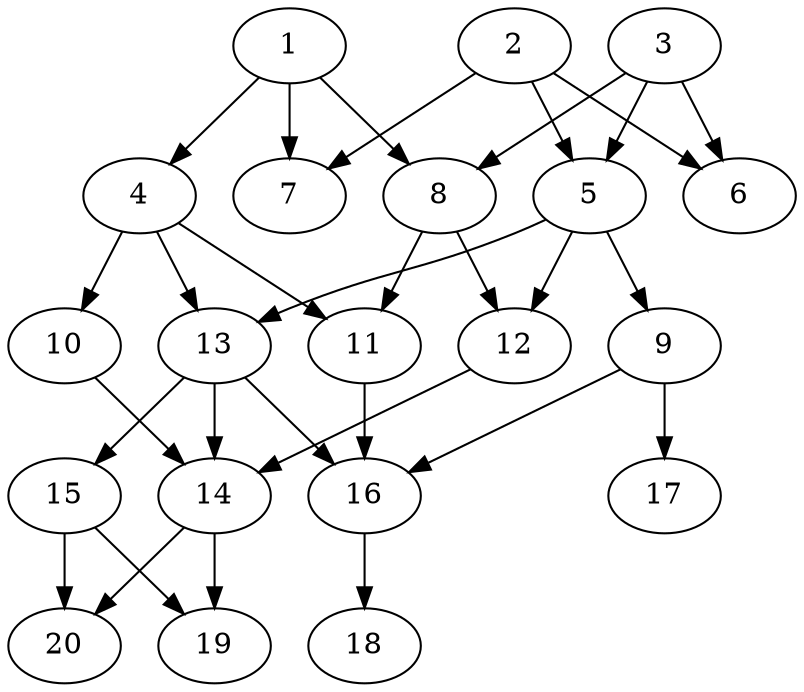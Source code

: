 // DAG automatically generated by daggen at Wed Jul 24 22:10:09 2019
// ./daggen --dot -n 20 --ccr 0.5 --fat 0.5 --regular 0.5 --density 0.5 --mindata 5242880 --maxdata 52428800 
digraph G {
  1 [size="31475712", alpha="0.11", expect_size="15737856"] 
  1 -> 4 [size ="15737856"]
  1 -> 7 [size ="15737856"]
  1 -> 8 [size ="15737856"]
  2 [size="96444416", alpha="0.14", expect_size="48222208"] 
  2 -> 5 [size ="48222208"]
  2 -> 6 [size ="48222208"]
  2 -> 7 [size ="48222208"]
  3 [size="86355968", alpha="0.17", expect_size="43177984"] 
  3 -> 5 [size ="43177984"]
  3 -> 6 [size ="43177984"]
  3 -> 8 [size ="43177984"]
  4 [size="90667008", alpha="0.10", expect_size="45333504"] 
  4 -> 10 [size ="45333504"]
  4 -> 11 [size ="45333504"]
  4 -> 13 [size ="45333504"]
  5 [size="46958592", alpha="0.09", expect_size="23479296"] 
  5 -> 9 [size ="23479296"]
  5 -> 12 [size ="23479296"]
  5 -> 13 [size ="23479296"]
  6 [size="43440128", alpha="0.01", expect_size="21720064"] 
  7 [size="50726912", alpha="0.02", expect_size="25363456"] 
  8 [size="72925184", alpha="0.20", expect_size="36462592"] 
  8 -> 11 [size ="36462592"]
  8 -> 12 [size ="36462592"]
  9 [size="81022976", alpha="0.10", expect_size="40511488"] 
  9 -> 16 [size ="40511488"]
  9 -> 17 [size ="40511488"]
  10 [size="68593664", alpha="0.02", expect_size="34296832"] 
  10 -> 14 [size ="34296832"]
  11 [size="102629376", alpha="0.10", expect_size="51314688"] 
  11 -> 16 [size ="51314688"]
  12 [size="59359232", alpha="0.12", expect_size="29679616"] 
  12 -> 14 [size ="29679616"]
  13 [size="31821824", alpha="0.14", expect_size="15910912"] 
  13 -> 14 [size ="15910912"]
  13 -> 15 [size ="15910912"]
  13 -> 16 [size ="15910912"]
  14 [size="17528832", alpha="0.17", expect_size="8764416"] 
  14 -> 19 [size ="8764416"]
  14 -> 20 [size ="8764416"]
  15 [size="64503808", alpha="0.02", expect_size="32251904"] 
  15 -> 19 [size ="32251904"]
  15 -> 20 [size ="32251904"]
  16 [size="12582912", alpha="0.01", expect_size="6291456"] 
  16 -> 18 [size ="6291456"]
  17 [size="18688000", alpha="0.12", expect_size="9344000"] 
  18 [size="28407808", alpha="0.18", expect_size="14203904"] 
  19 [size="27019264", alpha="0.02", expect_size="13509632"] 
  20 [size="72091648", alpha="0.05", expect_size="36045824"] 
}
